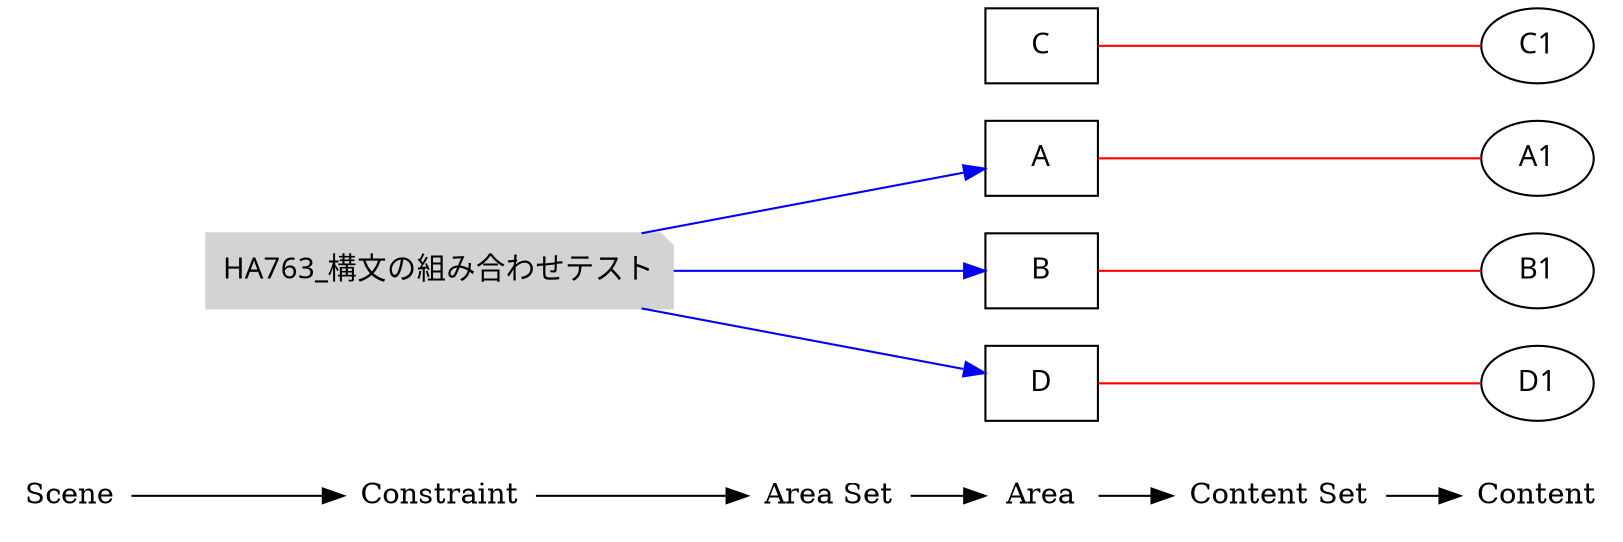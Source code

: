 digraph rule_objects_graph {
	rankdir = LR;
	charset="utf-8";
	clusterrank = global;
	
	node [shape = plaintext];
	Scene -> Constraint -> "Area Set" -> Area -> "Content Set" -> Content; 
	{ rank = same;
		node [shape = box];
		{
			Area;
			e1 [label="A", fontname="Meiryo UI"];
			e2 [label="B", fontname="Meiryo UI"];
			e3 [label="C", fontname="Meiryo UI"];
			e4 [label="D", fontname="Meiryo UI"];

		}
	}
	
	{ rank = same;
		node [shape = ellipse];
		{
			Content;
			e5 [label="A1", fontname="Meiryo UI"];
			e6 [label="B1", fontname="Meiryo UI"];
			e7 [label="C1", fontname="Meiryo UI"];
			e8 [label="D1", fontname="Meiryo UI"];


		}
	}
	
	{
		subgraph subareaset {
			"Area Set";
			node [shape = box, style = filled, color = lightpink];


		}
	}


	
	{
		subgraph subcontentset {
			"Content Set";
			node [shape = ellipse, style = filled, color = palegreen];


		}
	}



	e1 -> e5 [dir=none, color=red];
	e2 -> e6 [dir=none, color=red];
	e3 -> e7 [dir=none, color=red];
	e4 -> e8 [dir=none, color=red];
	

	

	

	

	subgraph scene { rank = same;
		node [shape = circle, style = filled, color = lightblue];
		{
			"Scene";

		}
	}

	{ rank = same;
		node [shape = note, style = filled, color = lightgrey];
		{
			"Constraint";
			e9 [label="HA763_構文の組み合わせテスト", fontname="Meiryo UI"];
		}
	}
	
	{ rank = same;
		node [shape = note, style = filled, color = lavenderblush2];
		{
			"Constraint";
		}
	}

	{ rank = same;
		node [shape = note, style = filled, color = lightpink2];
		{
			"Constraint";
		}
	}

	e9 -> e4 [color=blue];
	e9 -> e1 [color=blue];
	e9 -> e2 [color=blue];
	

	

	
}

